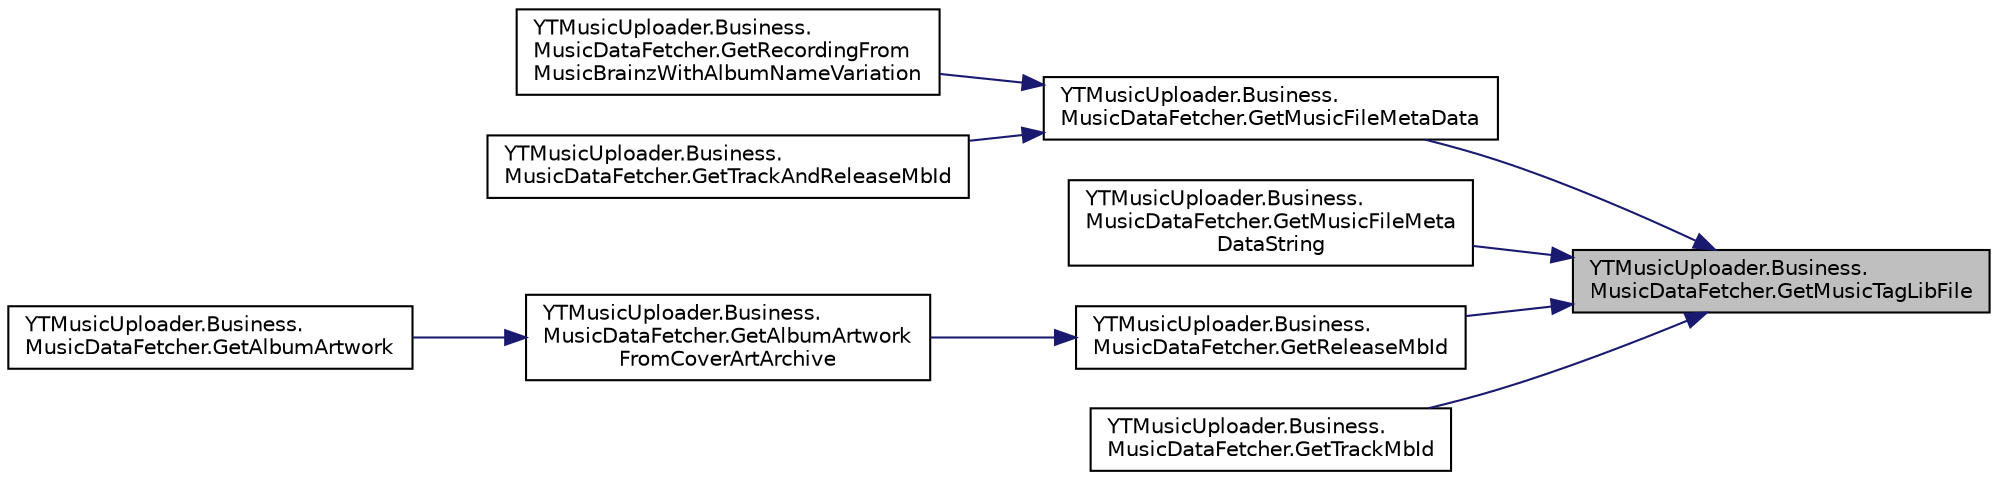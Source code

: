 digraph "YTMusicUploader.Business.MusicDataFetcher.GetMusicTagLibFile"
{
 // LATEX_PDF_SIZE
  edge [fontname="Helvetica",fontsize="10",labelfontname="Helvetica",labelfontsize="10"];
  node [fontname="Helvetica",fontsize="10",shape=record];
  rankdir="RL";
  Node1 [label="YTMusicUploader.Business.\lMusicDataFetcher.GetMusicTagLibFile",height=0.2,width=0.4,color="black", fillcolor="grey75", style="filled", fontcolor="black",tooltip="Gets a TabLib (TabLib library object of music file meta data) file object of a given music music file"];
  Node1 -> Node2 [dir="back",color="midnightblue",fontsize="10",style="solid"];
  Node2 [label="YTMusicUploader.Business.\lMusicDataFetcher.GetMusicFileMetaData",height=0.2,width=0.4,color="black", fillcolor="white", style="filled",URL="$dc/db7/class_y_t_music_uploader_1_1_business_1_1_music_data_fetcher.html#a43170b48c1c9469ccb685fcd0baf011c",tooltip="Returns MusicFileMetaData object of music file meta data such as:"];
  Node2 -> Node3 [dir="back",color="midnightblue",fontsize="10",style="solid"];
  Node3 [label="YTMusicUploader.Business.\lMusicDataFetcher.GetRecordingFrom\lMusicBrainzWithAlbumNameVariation",height=0.2,width=0.4,color="black", fillcolor="white", style="filled",URL="$dc/db7/class_y_t_music_uploader_1_1_business_1_1_music_data_fetcher.html#a14170fb5dc5b9bf4ed5992f549530ef0",tooltip="Get the recording (track data) from MusicBrainz via query using the artist, album an track names from..."];
  Node2 -> Node4 [dir="back",color="midnightblue",fontsize="10",style="solid"];
  Node4 [label="YTMusicUploader.Business.\lMusicDataFetcher.GetTrackAndReleaseMbId",height=0.2,width=0.4,color="black", fillcolor="white", style="filled",URL="$dc/db7/class_y_t_music_uploader_1_1_business_1_1_music_data_fetcher.html#ae4ac2c60d860e677cbc93019d19f3b8d",tooltip="Get just the track MBID and ReleaseMBID from the music file or optionally from MusicBrainz if not pre..."];
  Node1 -> Node5 [dir="back",color="midnightblue",fontsize="10",style="solid"];
  Node5 [label="YTMusicUploader.Business.\lMusicDataFetcher.GetMusicFileMeta\lDataString",height=0.2,width=0.4,color="black", fillcolor="white", style="filled",URL="$dc/db7/class_y_t_music_uploader_1_1_business_1_1_music_data_fetcher.html#a658624c245c58a0e7e61f5bc98b702d6",tooltip="Returns a single multi-line string of music file meta data such as:"];
  Node1 -> Node6 [dir="back",color="midnightblue",fontsize="10",style="solid"];
  Node6 [label="YTMusicUploader.Business.\lMusicDataFetcher.GetReleaseMbId",height=0.2,width=0.4,color="black", fillcolor="white", style="filled",URL="$dc/db7/class_y_t_music_uploader_1_1_business_1_1_music_data_fetcher.html#ad2e53a86a26a47a3418bb0916ae78245",tooltip="First looks at the file meta data for the release MBID, then makes a request to MusicBrainz if it's n..."];
  Node6 -> Node7 [dir="back",color="midnightblue",fontsize="10",style="solid"];
  Node7 [label="YTMusicUploader.Business.\lMusicDataFetcher.GetAlbumArtwork\lFromCoverArtArchive",height=0.2,width=0.4,color="black", fillcolor="white", style="filled",URL="$dc/db7/class_y_t_music_uploader_1_1_business_1_1_music_data_fetcher.html#a16e09113cfa0bdfdae26991e96468663",tooltip="Makes a requst to ConvertArchive to try and retrive the album art cover image"];
  Node7 -> Node8 [dir="back",color="midnightblue",fontsize="10",style="solid"];
  Node8 [label="YTMusicUploader.Business.\lMusicDataFetcher.GetAlbumArtwork",height=0.2,width=0.4,color="black", fillcolor="white", style="filled",URL="$dc/db7/class_y_t_music_uploader_1_1_business_1_1_music_data_fetcher.html#a2627f8f48ebb5018d313f8428f3be26b",tooltip="Returns album artwork. First it will look at actual file to see if one is embedded,..."];
  Node1 -> Node9 [dir="back",color="midnightblue",fontsize="10",style="solid"];
  Node9 [label="YTMusicUploader.Business.\lMusicDataFetcher.GetTrackMbId",height=0.2,width=0.4,color="black", fillcolor="white", style="filled",URL="$dc/db7/class_y_t_music_uploader_1_1_business_1_1_music_data_fetcher.html#a29f070d1553ab3ab7509185433efa0ba",tooltip="First looks at the file meta data for the track MBID then makes a request to MusicBrainz if it's not ..."];
}

